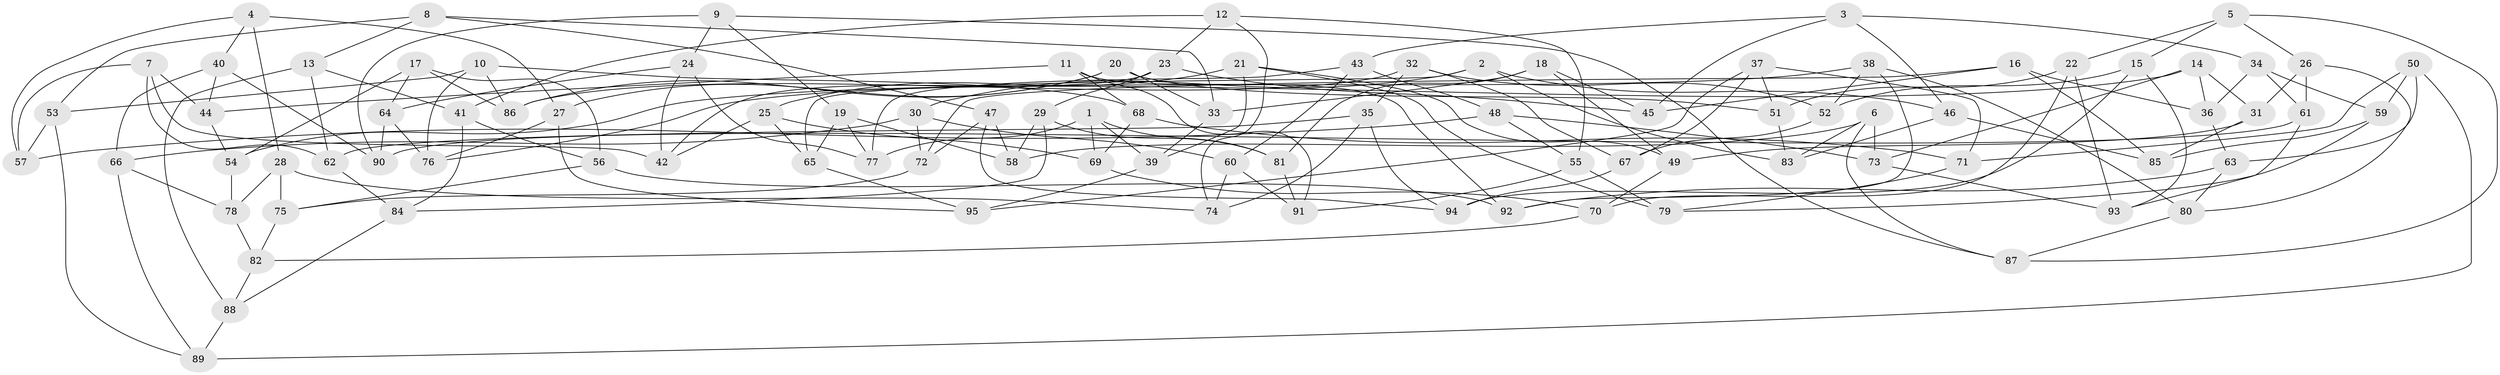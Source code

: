 // coarse degree distribution, {4: 0.1875, 6: 0.4791666666666667, 3: 0.041666666666666664, 9: 0.020833333333333332, 5: 0.25, 7: 0.020833333333333332}
// Generated by graph-tools (version 1.1) at 2025/38/03/04/25 23:38:11]
// undirected, 95 vertices, 190 edges
graph export_dot {
  node [color=gray90,style=filled];
  1;
  2;
  3;
  4;
  5;
  6;
  7;
  8;
  9;
  10;
  11;
  12;
  13;
  14;
  15;
  16;
  17;
  18;
  19;
  20;
  21;
  22;
  23;
  24;
  25;
  26;
  27;
  28;
  29;
  30;
  31;
  32;
  33;
  34;
  35;
  36;
  37;
  38;
  39;
  40;
  41;
  42;
  43;
  44;
  45;
  46;
  47;
  48;
  49;
  50;
  51;
  52;
  53;
  54;
  55;
  56;
  57;
  58;
  59;
  60;
  61;
  62;
  63;
  64;
  65;
  66;
  67;
  68;
  69;
  70;
  71;
  72;
  73;
  74;
  75;
  76;
  77;
  78;
  79;
  80;
  81;
  82;
  83;
  84;
  85;
  86;
  87;
  88;
  89;
  90;
  91;
  92;
  93;
  94;
  95;
  1 -- 39;
  1 -- 77;
  1 -- 69;
  1 -- 81;
  2 -- 46;
  2 -- 65;
  2 -- 30;
  2 -- 83;
  3 -- 46;
  3 -- 34;
  3 -- 43;
  3 -- 45;
  4 -- 27;
  4 -- 28;
  4 -- 40;
  4 -- 57;
  5 -- 26;
  5 -- 15;
  5 -- 87;
  5 -- 22;
  6 -- 83;
  6 -- 87;
  6 -- 58;
  6 -- 73;
  7 -- 62;
  7 -- 57;
  7 -- 44;
  7 -- 42;
  8 -- 47;
  8 -- 13;
  8 -- 53;
  8 -- 33;
  9 -- 19;
  9 -- 90;
  9 -- 24;
  9 -- 87;
  10 -- 86;
  10 -- 68;
  10 -- 76;
  10 -- 53;
  11 -- 91;
  11 -- 44;
  11 -- 92;
  11 -- 68;
  12 -- 74;
  12 -- 41;
  12 -- 55;
  12 -- 23;
  13 -- 88;
  13 -- 41;
  13 -- 62;
  14 -- 31;
  14 -- 73;
  14 -- 36;
  14 -- 76;
  15 -- 52;
  15 -- 94;
  15 -- 93;
  16 -- 36;
  16 -- 85;
  16 -- 72;
  16 -- 45;
  17 -- 86;
  17 -- 54;
  17 -- 64;
  17 -- 56;
  18 -- 33;
  18 -- 49;
  18 -- 81;
  18 -- 45;
  19 -- 65;
  19 -- 58;
  19 -- 77;
  20 -- 86;
  20 -- 27;
  20 -- 33;
  20 -- 51;
  21 -- 25;
  21 -- 39;
  21 -- 49;
  21 -- 79;
  22 -- 93;
  22 -- 51;
  22 -- 70;
  23 -- 29;
  23 -- 42;
  23 -- 45;
  24 -- 64;
  24 -- 77;
  24 -- 42;
  25 -- 65;
  25 -- 42;
  25 -- 69;
  26 -- 61;
  26 -- 80;
  26 -- 31;
  27 -- 76;
  27 -- 95;
  28 -- 75;
  28 -- 74;
  28 -- 78;
  29 -- 84;
  29 -- 58;
  29 -- 81;
  30 -- 66;
  30 -- 60;
  30 -- 72;
  31 -- 85;
  31 -- 49;
  32 -- 86;
  32 -- 52;
  32 -- 67;
  32 -- 35;
  33 -- 39;
  34 -- 36;
  34 -- 59;
  34 -- 61;
  35 -- 94;
  35 -- 74;
  35 -- 62;
  36 -- 63;
  37 -- 67;
  37 -- 95;
  37 -- 51;
  37 -- 71;
  38 -- 80;
  38 -- 52;
  38 -- 54;
  38 -- 92;
  39 -- 95;
  40 -- 90;
  40 -- 44;
  40 -- 66;
  41 -- 56;
  41 -- 84;
  43 -- 77;
  43 -- 60;
  43 -- 48;
  44 -- 54;
  46 -- 83;
  46 -- 85;
  47 -- 72;
  47 -- 94;
  47 -- 58;
  48 -- 57;
  48 -- 73;
  48 -- 55;
  49 -- 70;
  50 -- 63;
  50 -- 71;
  50 -- 89;
  50 -- 59;
  51 -- 83;
  52 -- 67;
  53 -- 57;
  53 -- 89;
  54 -- 78;
  55 -- 79;
  55 -- 91;
  56 -- 92;
  56 -- 75;
  59 -- 85;
  59 -- 79;
  60 -- 74;
  60 -- 91;
  61 -- 90;
  61 -- 93;
  62 -- 84;
  63 -- 92;
  63 -- 80;
  64 -- 76;
  64 -- 90;
  65 -- 95;
  66 -- 89;
  66 -- 78;
  67 -- 94;
  68 -- 71;
  68 -- 69;
  69 -- 70;
  70 -- 82;
  71 -- 79;
  72 -- 75;
  73 -- 93;
  75 -- 82;
  78 -- 82;
  80 -- 87;
  81 -- 91;
  82 -- 88;
  84 -- 88;
  88 -- 89;
}
